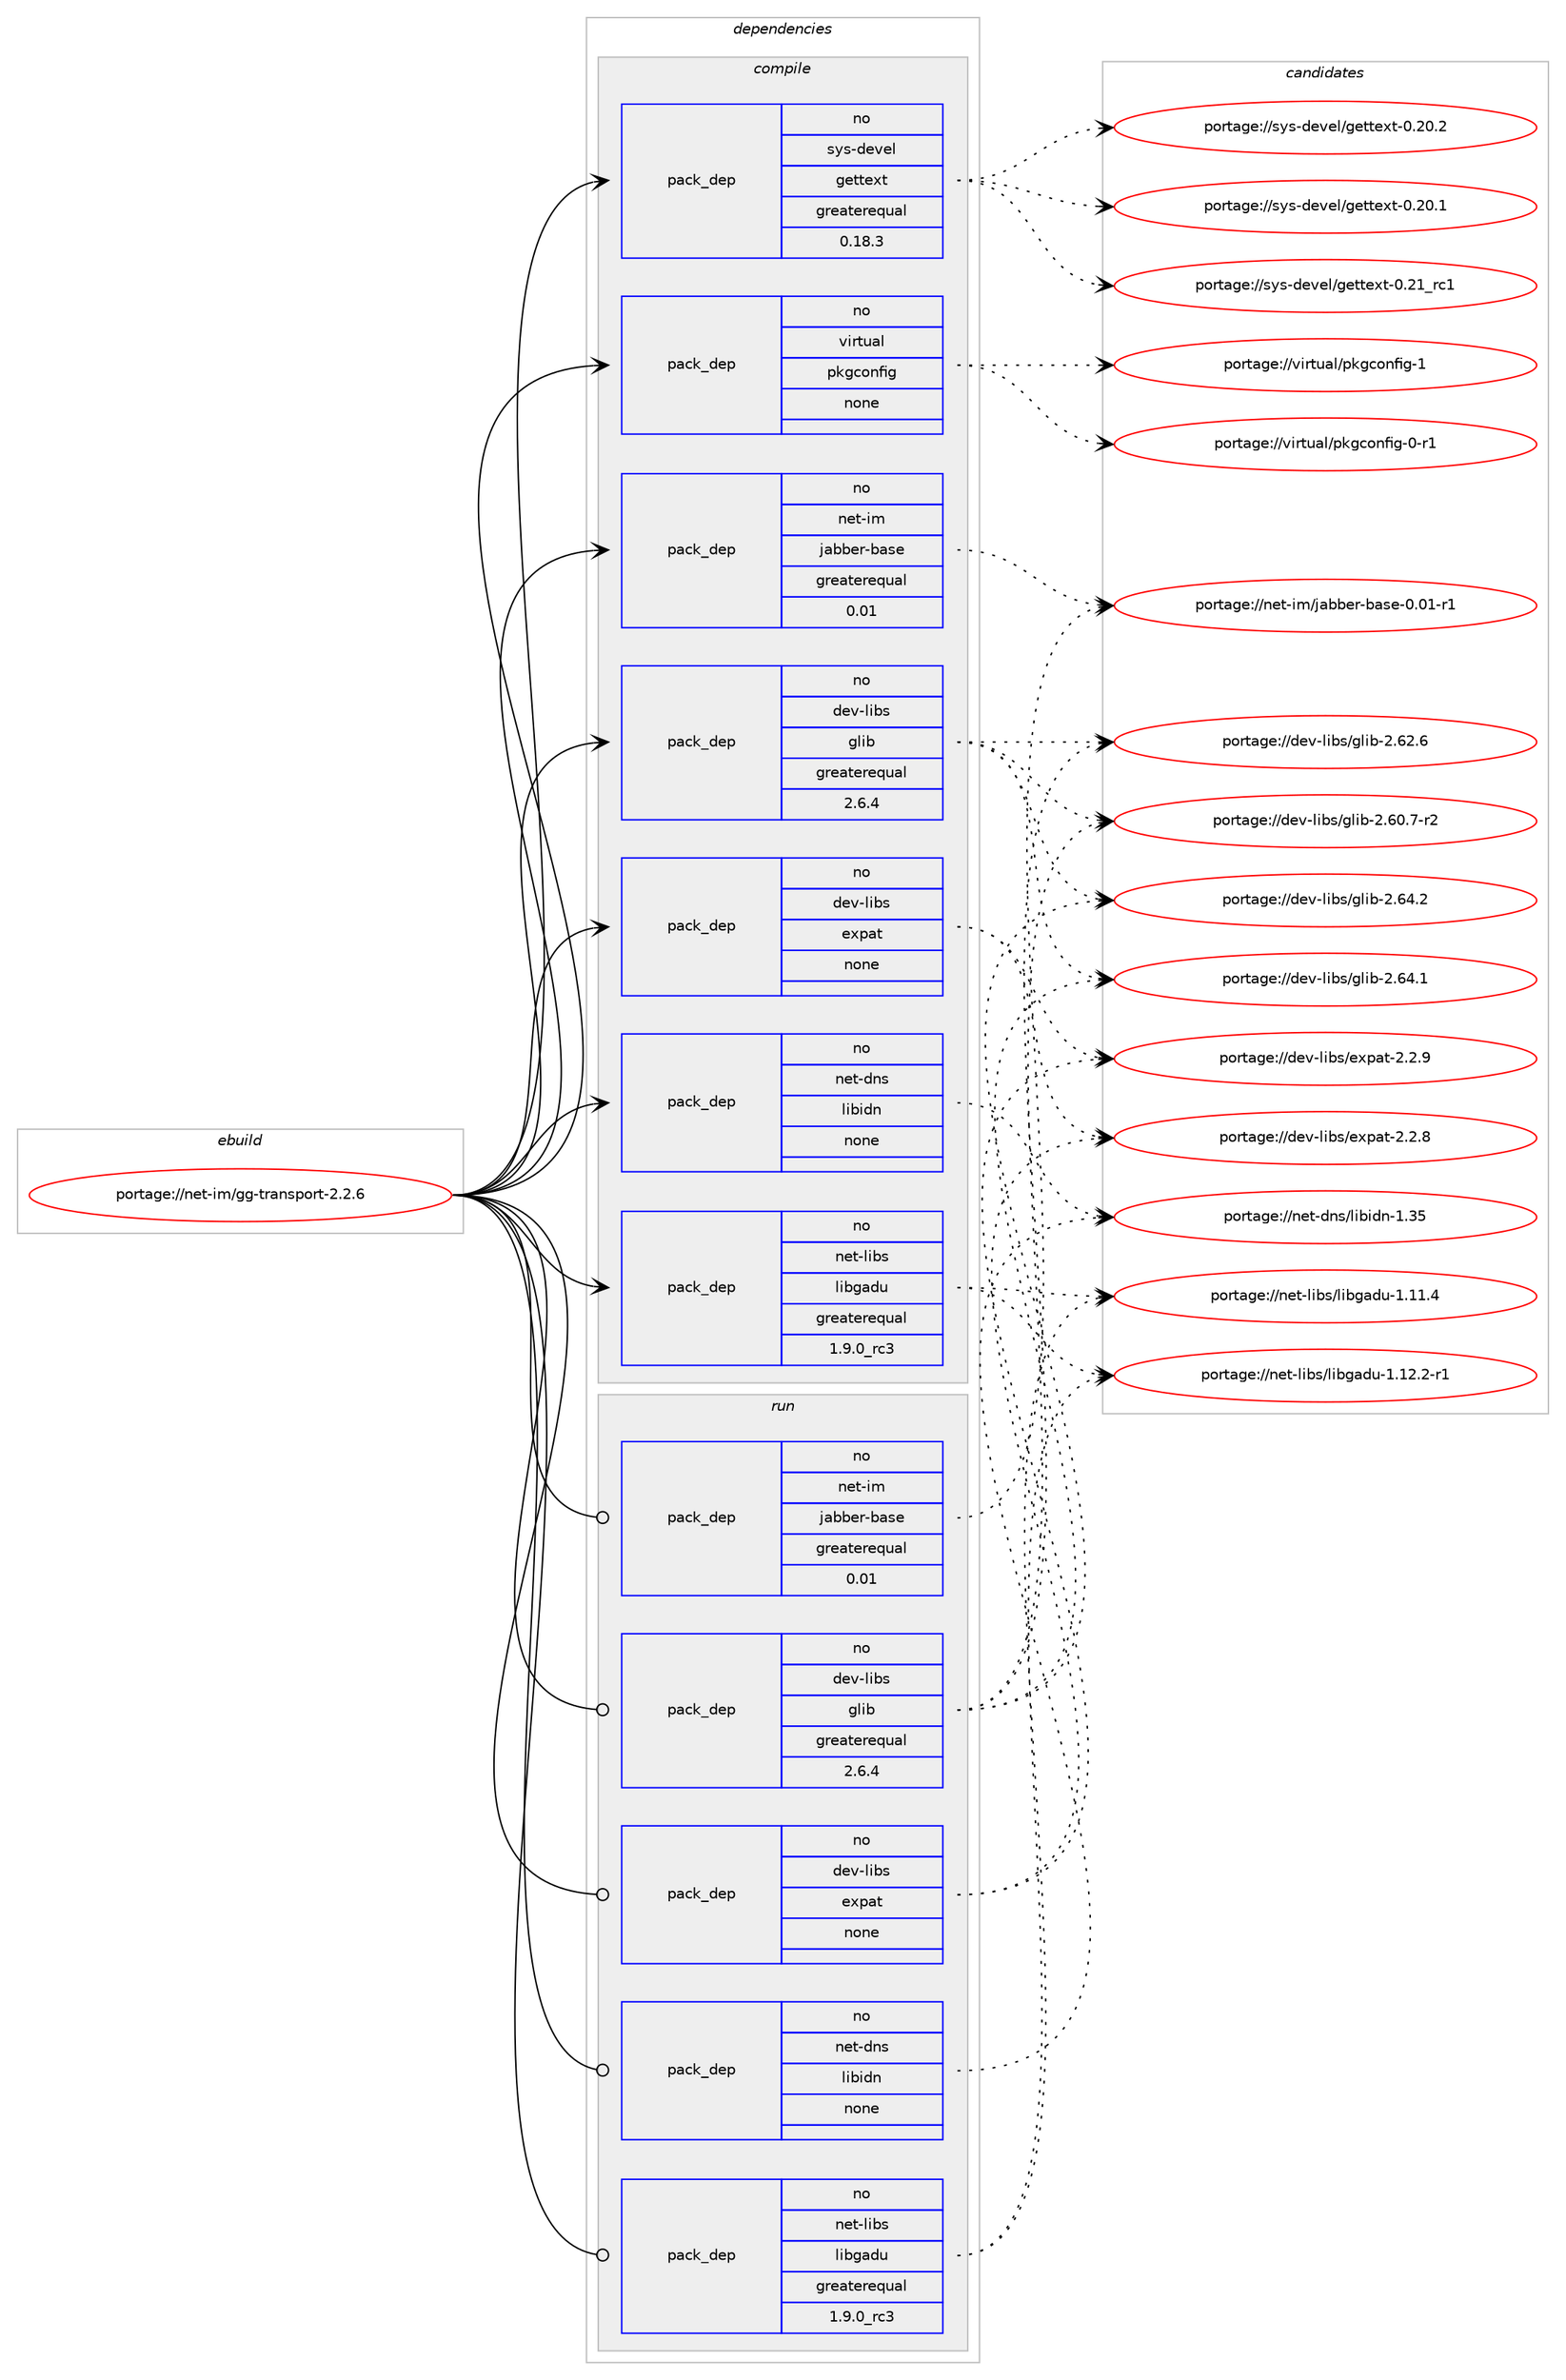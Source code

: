 digraph prolog {

# *************
# Graph options
# *************

newrank=true;
concentrate=true;
compound=true;
graph [rankdir=LR,fontname=Helvetica,fontsize=10,ranksep=1.5];#, ranksep=2.5, nodesep=0.2];
edge  [arrowhead=vee];
node  [fontname=Helvetica,fontsize=10];

# **********
# The ebuild
# **********

subgraph cluster_leftcol {
color=gray;
rank=same;
label=<<i>ebuild</i>>;
id [label="portage://net-im/gg-transport-2.2.6", color=red, width=4, href="../net-im/gg-transport-2.2.6.svg"];
}

# ****************
# The dependencies
# ****************

subgraph cluster_midcol {
color=gray;
label=<<i>dependencies</i>>;
subgraph cluster_compile {
fillcolor="#eeeeee";
style=filled;
label=<<i>compile</i>>;
subgraph pack7600 {
dependency9252 [label=<<TABLE BORDER="0" CELLBORDER="1" CELLSPACING="0" CELLPADDING="4" WIDTH="220"><TR><TD ROWSPAN="6" CELLPADDING="30">pack_dep</TD></TR><TR><TD WIDTH="110">no</TD></TR><TR><TD>dev-libs</TD></TR><TR><TD>expat</TD></TR><TR><TD>none</TD></TR><TR><TD></TD></TR></TABLE>>, shape=none, color=blue];
}
id:e -> dependency9252:w [weight=20,style="solid",arrowhead="vee"];
subgraph pack7601 {
dependency9253 [label=<<TABLE BORDER="0" CELLBORDER="1" CELLSPACING="0" CELLPADDING="4" WIDTH="220"><TR><TD ROWSPAN="6" CELLPADDING="30">pack_dep</TD></TR><TR><TD WIDTH="110">no</TD></TR><TR><TD>dev-libs</TD></TR><TR><TD>glib</TD></TR><TR><TD>greaterequal</TD></TR><TR><TD>2.6.4</TD></TR></TABLE>>, shape=none, color=blue];
}
id:e -> dependency9253:w [weight=20,style="solid",arrowhead="vee"];
subgraph pack7602 {
dependency9254 [label=<<TABLE BORDER="0" CELLBORDER="1" CELLSPACING="0" CELLPADDING="4" WIDTH="220"><TR><TD ROWSPAN="6" CELLPADDING="30">pack_dep</TD></TR><TR><TD WIDTH="110">no</TD></TR><TR><TD>net-dns</TD></TR><TR><TD>libidn</TD></TR><TR><TD>none</TD></TR><TR><TD></TD></TR></TABLE>>, shape=none, color=blue];
}
id:e -> dependency9254:w [weight=20,style="solid",arrowhead="vee"];
subgraph pack7603 {
dependency9255 [label=<<TABLE BORDER="0" CELLBORDER="1" CELLSPACING="0" CELLPADDING="4" WIDTH="220"><TR><TD ROWSPAN="6" CELLPADDING="30">pack_dep</TD></TR><TR><TD WIDTH="110">no</TD></TR><TR><TD>net-im</TD></TR><TR><TD>jabber-base</TD></TR><TR><TD>greaterequal</TD></TR><TR><TD>0.01</TD></TR></TABLE>>, shape=none, color=blue];
}
id:e -> dependency9255:w [weight=20,style="solid",arrowhead="vee"];
subgraph pack7604 {
dependency9256 [label=<<TABLE BORDER="0" CELLBORDER="1" CELLSPACING="0" CELLPADDING="4" WIDTH="220"><TR><TD ROWSPAN="6" CELLPADDING="30">pack_dep</TD></TR><TR><TD WIDTH="110">no</TD></TR><TR><TD>net-libs</TD></TR><TR><TD>libgadu</TD></TR><TR><TD>greaterequal</TD></TR><TR><TD>1.9.0_rc3</TD></TR></TABLE>>, shape=none, color=blue];
}
id:e -> dependency9256:w [weight=20,style="solid",arrowhead="vee"];
subgraph pack7605 {
dependency9257 [label=<<TABLE BORDER="0" CELLBORDER="1" CELLSPACING="0" CELLPADDING="4" WIDTH="220"><TR><TD ROWSPAN="6" CELLPADDING="30">pack_dep</TD></TR><TR><TD WIDTH="110">no</TD></TR><TR><TD>sys-devel</TD></TR><TR><TD>gettext</TD></TR><TR><TD>greaterequal</TD></TR><TR><TD>0.18.3</TD></TR></TABLE>>, shape=none, color=blue];
}
id:e -> dependency9257:w [weight=20,style="solid",arrowhead="vee"];
subgraph pack7606 {
dependency9258 [label=<<TABLE BORDER="0" CELLBORDER="1" CELLSPACING="0" CELLPADDING="4" WIDTH="220"><TR><TD ROWSPAN="6" CELLPADDING="30">pack_dep</TD></TR><TR><TD WIDTH="110">no</TD></TR><TR><TD>virtual</TD></TR><TR><TD>pkgconfig</TD></TR><TR><TD>none</TD></TR><TR><TD></TD></TR></TABLE>>, shape=none, color=blue];
}
id:e -> dependency9258:w [weight=20,style="solid",arrowhead="vee"];
}
subgraph cluster_compileandrun {
fillcolor="#eeeeee";
style=filled;
label=<<i>compile and run</i>>;
}
subgraph cluster_run {
fillcolor="#eeeeee";
style=filled;
label=<<i>run</i>>;
subgraph pack7607 {
dependency9259 [label=<<TABLE BORDER="0" CELLBORDER="1" CELLSPACING="0" CELLPADDING="4" WIDTH="220"><TR><TD ROWSPAN="6" CELLPADDING="30">pack_dep</TD></TR><TR><TD WIDTH="110">no</TD></TR><TR><TD>dev-libs</TD></TR><TR><TD>expat</TD></TR><TR><TD>none</TD></TR><TR><TD></TD></TR></TABLE>>, shape=none, color=blue];
}
id:e -> dependency9259:w [weight=20,style="solid",arrowhead="odot"];
subgraph pack7608 {
dependency9260 [label=<<TABLE BORDER="0" CELLBORDER="1" CELLSPACING="0" CELLPADDING="4" WIDTH="220"><TR><TD ROWSPAN="6" CELLPADDING="30">pack_dep</TD></TR><TR><TD WIDTH="110">no</TD></TR><TR><TD>dev-libs</TD></TR><TR><TD>glib</TD></TR><TR><TD>greaterequal</TD></TR><TR><TD>2.6.4</TD></TR></TABLE>>, shape=none, color=blue];
}
id:e -> dependency9260:w [weight=20,style="solid",arrowhead="odot"];
subgraph pack7609 {
dependency9261 [label=<<TABLE BORDER="0" CELLBORDER="1" CELLSPACING="0" CELLPADDING="4" WIDTH="220"><TR><TD ROWSPAN="6" CELLPADDING="30">pack_dep</TD></TR><TR><TD WIDTH="110">no</TD></TR><TR><TD>net-dns</TD></TR><TR><TD>libidn</TD></TR><TR><TD>none</TD></TR><TR><TD></TD></TR></TABLE>>, shape=none, color=blue];
}
id:e -> dependency9261:w [weight=20,style="solid",arrowhead="odot"];
subgraph pack7610 {
dependency9262 [label=<<TABLE BORDER="0" CELLBORDER="1" CELLSPACING="0" CELLPADDING="4" WIDTH="220"><TR><TD ROWSPAN="6" CELLPADDING="30">pack_dep</TD></TR><TR><TD WIDTH="110">no</TD></TR><TR><TD>net-im</TD></TR><TR><TD>jabber-base</TD></TR><TR><TD>greaterequal</TD></TR><TR><TD>0.01</TD></TR></TABLE>>, shape=none, color=blue];
}
id:e -> dependency9262:w [weight=20,style="solid",arrowhead="odot"];
subgraph pack7611 {
dependency9263 [label=<<TABLE BORDER="0" CELLBORDER="1" CELLSPACING="0" CELLPADDING="4" WIDTH="220"><TR><TD ROWSPAN="6" CELLPADDING="30">pack_dep</TD></TR><TR><TD WIDTH="110">no</TD></TR><TR><TD>net-libs</TD></TR><TR><TD>libgadu</TD></TR><TR><TD>greaterequal</TD></TR><TR><TD>1.9.0_rc3</TD></TR></TABLE>>, shape=none, color=blue];
}
id:e -> dependency9263:w [weight=20,style="solid",arrowhead="odot"];
}
}

# **************
# The candidates
# **************

subgraph cluster_choices {
rank=same;
color=gray;
label=<<i>candidates</i>>;

subgraph choice7600 {
color=black;
nodesep=1;
choice10010111845108105981154710112011297116455046504657 [label="portage://dev-libs/expat-2.2.9", color=red, width=4,href="../dev-libs/expat-2.2.9.svg"];
choice10010111845108105981154710112011297116455046504656 [label="portage://dev-libs/expat-2.2.8", color=red, width=4,href="../dev-libs/expat-2.2.8.svg"];
dependency9252:e -> choice10010111845108105981154710112011297116455046504657:w [style=dotted,weight="100"];
dependency9252:e -> choice10010111845108105981154710112011297116455046504656:w [style=dotted,weight="100"];
}
subgraph choice7601 {
color=black;
nodesep=1;
choice1001011184510810598115471031081059845504654524650 [label="portage://dev-libs/glib-2.64.2", color=red, width=4,href="../dev-libs/glib-2.64.2.svg"];
choice1001011184510810598115471031081059845504654524649 [label="portage://dev-libs/glib-2.64.1", color=red, width=4,href="../dev-libs/glib-2.64.1.svg"];
choice1001011184510810598115471031081059845504654504654 [label="portage://dev-libs/glib-2.62.6", color=red, width=4,href="../dev-libs/glib-2.62.6.svg"];
choice10010111845108105981154710310810598455046544846554511450 [label="portage://dev-libs/glib-2.60.7-r2", color=red, width=4,href="../dev-libs/glib-2.60.7-r2.svg"];
dependency9253:e -> choice1001011184510810598115471031081059845504654524650:w [style=dotted,weight="100"];
dependency9253:e -> choice1001011184510810598115471031081059845504654524649:w [style=dotted,weight="100"];
dependency9253:e -> choice1001011184510810598115471031081059845504654504654:w [style=dotted,weight="100"];
dependency9253:e -> choice10010111845108105981154710310810598455046544846554511450:w [style=dotted,weight="100"];
}
subgraph choice7602 {
color=black;
nodesep=1;
choice1101011164510011011547108105981051001104549465153 [label="portage://net-dns/libidn-1.35", color=red, width=4,href="../net-dns/libidn-1.35.svg"];
dependency9254:e -> choice1101011164510011011547108105981051001104549465153:w [style=dotted,weight="100"];
}
subgraph choice7603 {
color=black;
nodesep=1;
choice110101116451051094710697989810111445989711510145484648494511449 [label="portage://net-im/jabber-base-0.01-r1", color=red, width=4,href="../net-im/jabber-base-0.01-r1.svg"];
dependency9255:e -> choice110101116451051094710697989810111445989711510145484648494511449:w [style=dotted,weight="100"];
}
subgraph choice7604 {
color=black;
nodesep=1;
choice1101011164510810598115471081059810397100117454946495046504511449 [label="portage://net-libs/libgadu-1.12.2-r1", color=red, width=4,href="../net-libs/libgadu-1.12.2-r1.svg"];
choice110101116451081059811547108105981039710011745494649494652 [label="portage://net-libs/libgadu-1.11.4", color=red, width=4,href="../net-libs/libgadu-1.11.4.svg"];
dependency9256:e -> choice1101011164510810598115471081059810397100117454946495046504511449:w [style=dotted,weight="100"];
dependency9256:e -> choice110101116451081059811547108105981039710011745494649494652:w [style=dotted,weight="100"];
}
subgraph choice7605 {
color=black;
nodesep=1;
choice11512111545100101118101108471031011161161011201164548465049951149949 [label="portage://sys-devel/gettext-0.21_rc1", color=red, width=4,href="../sys-devel/gettext-0.21_rc1.svg"];
choice115121115451001011181011084710310111611610112011645484650484650 [label="portage://sys-devel/gettext-0.20.2", color=red, width=4,href="../sys-devel/gettext-0.20.2.svg"];
choice115121115451001011181011084710310111611610112011645484650484649 [label="portage://sys-devel/gettext-0.20.1", color=red, width=4,href="../sys-devel/gettext-0.20.1.svg"];
dependency9257:e -> choice11512111545100101118101108471031011161161011201164548465049951149949:w [style=dotted,weight="100"];
dependency9257:e -> choice115121115451001011181011084710310111611610112011645484650484650:w [style=dotted,weight="100"];
dependency9257:e -> choice115121115451001011181011084710310111611610112011645484650484649:w [style=dotted,weight="100"];
}
subgraph choice7606 {
color=black;
nodesep=1;
choice1181051141161179710847112107103991111101021051034549 [label="portage://virtual/pkgconfig-1", color=red, width=4,href="../virtual/pkgconfig-1.svg"];
choice11810511411611797108471121071039911111010210510345484511449 [label="portage://virtual/pkgconfig-0-r1", color=red, width=4,href="../virtual/pkgconfig-0-r1.svg"];
dependency9258:e -> choice1181051141161179710847112107103991111101021051034549:w [style=dotted,weight="100"];
dependency9258:e -> choice11810511411611797108471121071039911111010210510345484511449:w [style=dotted,weight="100"];
}
subgraph choice7607 {
color=black;
nodesep=1;
choice10010111845108105981154710112011297116455046504657 [label="portage://dev-libs/expat-2.2.9", color=red, width=4,href="../dev-libs/expat-2.2.9.svg"];
choice10010111845108105981154710112011297116455046504656 [label="portage://dev-libs/expat-2.2.8", color=red, width=4,href="../dev-libs/expat-2.2.8.svg"];
dependency9259:e -> choice10010111845108105981154710112011297116455046504657:w [style=dotted,weight="100"];
dependency9259:e -> choice10010111845108105981154710112011297116455046504656:w [style=dotted,weight="100"];
}
subgraph choice7608 {
color=black;
nodesep=1;
choice1001011184510810598115471031081059845504654524650 [label="portage://dev-libs/glib-2.64.2", color=red, width=4,href="../dev-libs/glib-2.64.2.svg"];
choice1001011184510810598115471031081059845504654524649 [label="portage://dev-libs/glib-2.64.1", color=red, width=4,href="../dev-libs/glib-2.64.1.svg"];
choice1001011184510810598115471031081059845504654504654 [label="portage://dev-libs/glib-2.62.6", color=red, width=4,href="../dev-libs/glib-2.62.6.svg"];
choice10010111845108105981154710310810598455046544846554511450 [label="portage://dev-libs/glib-2.60.7-r2", color=red, width=4,href="../dev-libs/glib-2.60.7-r2.svg"];
dependency9260:e -> choice1001011184510810598115471031081059845504654524650:w [style=dotted,weight="100"];
dependency9260:e -> choice1001011184510810598115471031081059845504654524649:w [style=dotted,weight="100"];
dependency9260:e -> choice1001011184510810598115471031081059845504654504654:w [style=dotted,weight="100"];
dependency9260:e -> choice10010111845108105981154710310810598455046544846554511450:w [style=dotted,weight="100"];
}
subgraph choice7609 {
color=black;
nodesep=1;
choice1101011164510011011547108105981051001104549465153 [label="portage://net-dns/libidn-1.35", color=red, width=4,href="../net-dns/libidn-1.35.svg"];
dependency9261:e -> choice1101011164510011011547108105981051001104549465153:w [style=dotted,weight="100"];
}
subgraph choice7610 {
color=black;
nodesep=1;
choice110101116451051094710697989810111445989711510145484648494511449 [label="portage://net-im/jabber-base-0.01-r1", color=red, width=4,href="../net-im/jabber-base-0.01-r1.svg"];
dependency9262:e -> choice110101116451051094710697989810111445989711510145484648494511449:w [style=dotted,weight="100"];
}
subgraph choice7611 {
color=black;
nodesep=1;
choice1101011164510810598115471081059810397100117454946495046504511449 [label="portage://net-libs/libgadu-1.12.2-r1", color=red, width=4,href="../net-libs/libgadu-1.12.2-r1.svg"];
choice110101116451081059811547108105981039710011745494649494652 [label="portage://net-libs/libgadu-1.11.4", color=red, width=4,href="../net-libs/libgadu-1.11.4.svg"];
dependency9263:e -> choice1101011164510810598115471081059810397100117454946495046504511449:w [style=dotted,weight="100"];
dependency9263:e -> choice110101116451081059811547108105981039710011745494649494652:w [style=dotted,weight="100"];
}
}

}

